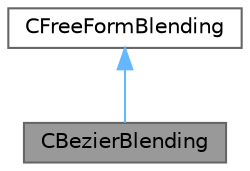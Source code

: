 digraph "CBezierBlending"
{
 // LATEX_PDF_SIZE
  bgcolor="transparent";
  edge [fontname=Helvetica,fontsize=10,labelfontname=Helvetica,labelfontsize=10];
  node [fontname=Helvetica,fontsize=10,shape=box,height=0.2,width=0.4];
  Node1 [id="Node000001",label="CBezierBlending",height=0.2,width=0.4,color="gray40", fillcolor="grey60", style="filled", fontcolor="black",tooltip="Class that defines the blending using Bernsteinpolynomials (Bezier Curves)."];
  Node2 -> Node1 [id="edge1_Node000001_Node000002",dir="back",color="steelblue1",style="solid",tooltip=" "];
  Node2 [id="Node000002",label="CFreeFormBlending",height=0.2,width=0.4,color="gray40", fillcolor="white", style="filled",URL="$classCFreeFormBlending.html",tooltip="Class that defines the particular kind of blending function for the free form deformation."];
}
